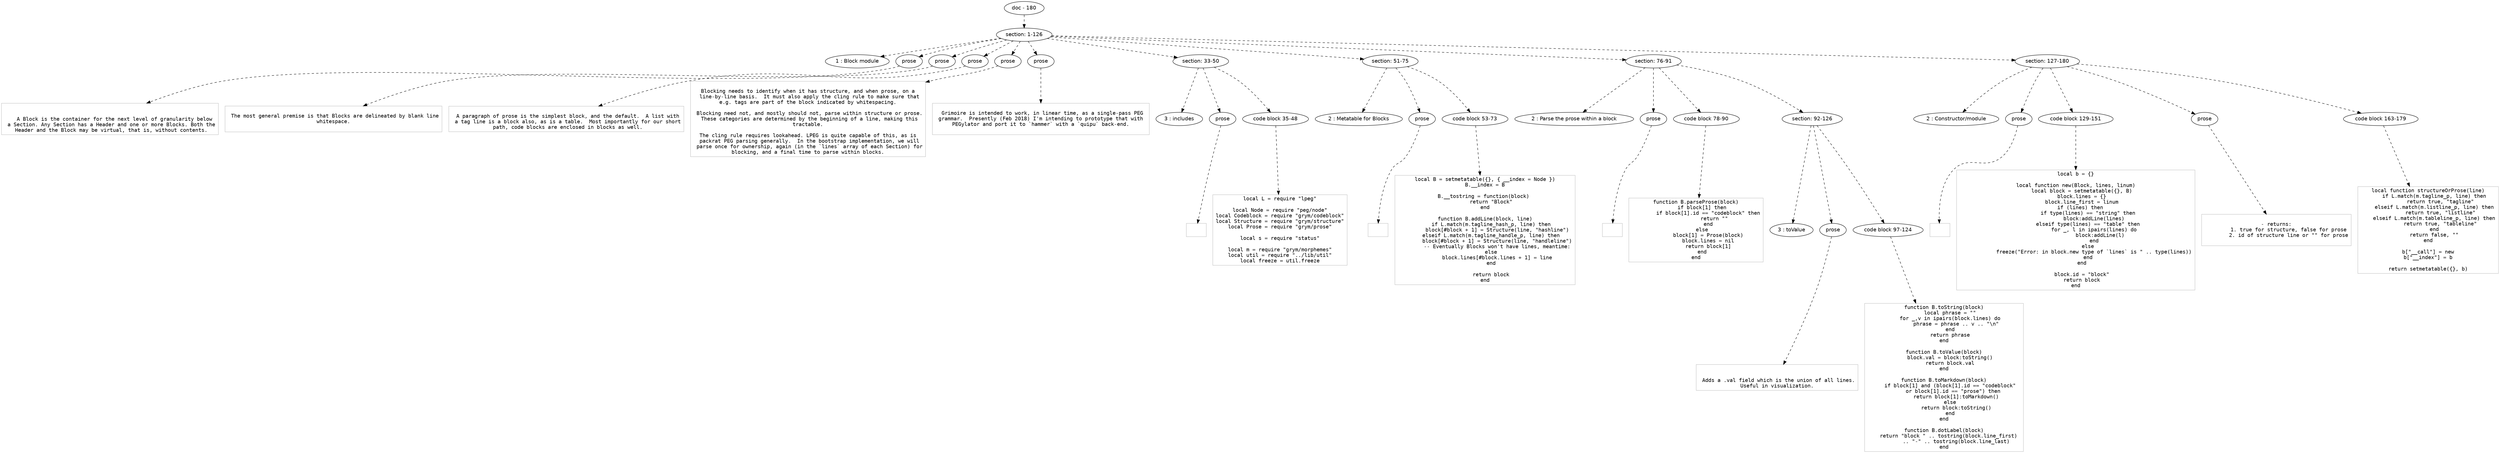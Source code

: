digraph hierarchy {

node [fontname=Helvetica]
edge [style=dashed]

doc_0 [label="doc - 180"]


doc_0 -> { section_1}
{rank=same; section_1}

section_1 [label="section: 1-126"]


section_1 -> { header_2 prose_3 prose_4 prose_5 prose_6 prose_7 section_8 section_9 section_10 section_11}
{rank=same; header_2 prose_3 prose_4 prose_5 prose_6 prose_7 section_8 section_9 section_10 section_11}

header_2 [label="1 : Block module"]

prose_3 [label="prose"]

prose_4 [label="prose"]

prose_5 [label="prose"]

prose_6 [label="prose"]

prose_7 [label="prose"]

section_8 [label="section: 33-50"]

section_9 [label="section: 51-75"]

section_10 [label="section: 76-91"]

section_11 [label="section: 127-180"]


prose_3 -> leaf_12
leaf_12  [color=Gray,shape=rectangle,fontname=Inconsolata,label="

   A Block is the container for the next level of granularity below
 a Section. Any Section has a Header and one or more Blocks. Both the
 Header and the Block may be virtual, that is, without contents.
"]
prose_4 -> leaf_13
leaf_13  [color=Gray,shape=rectangle,fontname=Inconsolata,label="
 The most general premise is that Blocks are delineated by blank line
 whitespace. 

"]
prose_5 -> leaf_14
leaf_14  [color=Gray,shape=rectangle,fontname=Inconsolata,label="
 A paragraph of prose is the simplest block, and the default.  A list with
 a tag line is a block also, as is a table.  Most importantly for our short
 path, code blocks are enclosed in blocks as well.
"]
prose_6 -> leaf_15
leaf_15  [color=Gray,shape=rectangle,fontname=Inconsolata,label="
 Blocking needs to identify when it has structure, and when prose, on a 
 line-by-line basis.  It must also apply the cling rule to make sure that
 e.g. tags are part of the block indicated by whitespacing. 
 
 Blocking need not, and mostly should not, parse within structure or prose.
 These categories are determined by the beginning of a line, making this
 tractable. 
 
 The cling rule requires lookahead. LPEG is quite capable of this, as is 
 packrat PEG parsing generally.  In the bootstrap implementation, we will
 parse once for ownership, again (in the `lines` array of each Section) for
 blocking, and a final time to parse within blocks. 
"]
prose_7 -> leaf_16
leaf_16  [color=Gray,shape=rectangle,fontname=Inconsolata,label="
 Grimoire is intended to work, in linear time, as a single-pass PEG
 grammar.  Presently (Feb 2018) I'm intending to prototype that with 
 PEGylator and port it to `hammer` with a `quipu` back-end. 

"]
section_8 -> { header_17 prose_18 codeblock_19}
{rank=same; header_17 prose_18 codeblock_19}

header_17 [label="3 : includes"]

prose_18 [label="prose"]

codeblock_19 [label="code block 35-48"]


prose_18 -> leaf_20
leaf_20  [color=Gray,shape=rectangle,fontname=Inconsolata,label="
"]
codeblock_19 -> leaf_21
leaf_21  [color=Gray,shape=rectangle,fontname=Inconsolata,label="local L = require \"lpeg\"

local Node = require \"peg/node\"
local Codeblock = require \"grym/codeblock\"
local Structure = require \"grym/structure\"
local Prose = require \"grym/prose\"

local s = require \"status\"

local m = require \"grym/morphemes\"
local util = require \"../lib/util\"
local freeze = util.freeze"]
section_9 -> { header_22 prose_23 codeblock_24}
{rank=same; header_22 prose_23 codeblock_24}

header_22 [label="2 : Metatable for Blocks"]

prose_23 [label="prose"]

codeblock_24 [label="code block 53-73"]


prose_23 -> leaf_25
leaf_25  [color=Gray,shape=rectangle,fontname=Inconsolata,label="
"]
codeblock_24 -> leaf_26
leaf_26  [color=Gray,shape=rectangle,fontname=Inconsolata,label="local B = setmetatable({}, { __index = Node })
B.__index = B

B.__tostring = function(block) 
    return \"Block\"
end

function B.addLine(block, line)
    if L.match(m.tagline_hash_p, line) then
        block[#block + 1] = Structure(line, \"hashline\")
    elseif L.match(m.tagline_handle_p, line) then
        block[#block + 1] = Structure(line, \"handleline\")
        -- Eventually Blocks won't have lines, meantime:
    else
        block.lines[#block.lines + 1] = line
    end

    return block
end"]
section_10 -> { header_27 prose_28 codeblock_29 section_30}
{rank=same; header_27 prose_28 codeblock_29 section_30}

header_27 [label="2 : Parse the prose within a block"]

prose_28 [label="prose"]

codeblock_29 [label="code block 78-90"]

section_30 [label="section: 92-126"]


prose_28 -> leaf_31
leaf_31  [color=Gray,shape=rectangle,fontname=Inconsolata,label="
"]
codeblock_29 -> leaf_32
leaf_32  [color=Gray,shape=rectangle,fontname=Inconsolata,label="function B.parseProse(block)
    if block[1] then
        if block[1].id == \"codeblock\" then
            return \"\"
        end
    else
        block[1] = Prose(block)
        block.lines = nil
        return block[1]
    end
end"]
section_30 -> { header_33 prose_34 codeblock_35}
{rank=same; header_33 prose_34 codeblock_35}

header_33 [label="3 : toValue"]

prose_34 [label="prose"]

codeblock_35 [label="code block 97-124"]


prose_34 -> leaf_36
leaf_36  [color=Gray,shape=rectangle,fontname=Inconsolata,label="

 Adds a .val field which is the union of all lines.
 Useful in visualization. 
"]
codeblock_35 -> leaf_37
leaf_37  [color=Gray,shape=rectangle,fontname=Inconsolata,label="function B.toString(block)
    local phrase = \"\"
    for _,v in ipairs(block.lines) do
        phrase = phrase .. v .. \"\\n\"
    end
    return phrase
end

function B.toValue(block)
    block.val = block:toString()
    return block.val
end

function B.toMarkdown(block)
    if block[1] and (block[1].id == \"codeblock\"
      or block[1].id == \"prose\") then
        return block[1]:toMarkdown()
    else
        return block:toString()
    end
end

function B.dotLabel(block)
    return \"block \" .. tostring(block.line_first) 
        .. \"-\" .. tostring(block.line_last)
end"]
section_11 -> { header_38 prose_39 codeblock_40 prose_41 codeblock_42}
{rank=same; header_38 prose_39 codeblock_40 prose_41 codeblock_42}

header_38 [label="2 : Constructor/module"]

prose_39 [label="prose"]

codeblock_40 [label="code block 129-151"]

prose_41 [label="prose"]

codeblock_42 [label="code block 163-179"]


prose_39 -> leaf_43
leaf_43  [color=Gray,shape=rectangle,fontname=Inconsolata,label="
"]
codeblock_40 -> leaf_44
leaf_44  [color=Gray,shape=rectangle,fontname=Inconsolata,label="local b = {}

local function new(Block, lines, linum)
    local block = setmetatable({}, B)
    block.lines = {}
    block.line_first = linum
    if (lines) then 
        if type(lines) == \"string\" then
            block:addLine(lines)
        elseif type(lines) == \"table\" then
            for _, l in ipairs(lines) do
                block:addLine(l)
            end
        else
            freeze(\"Error: in block.new type of `lines` is \" .. type(lines))
        end
    end

    block.id = \"block\"
    return block
end"]
prose_41 -> leaf_45
leaf_45  [color=Gray,shape=rectangle,fontname=Inconsolata,label="
 - returns: 
        1. true for structure, false for prose
        2. id of structure line or \"\" for prose

"]
codeblock_42 -> leaf_46
leaf_46  [color=Gray,shape=rectangle,fontname=Inconsolata,label="local function structureOrProse(line)
    if L.match(m.tagline_p, line) then
        return true, \"tagline\"
    elseif L.match(m.listline_p, line) then
        return true, \"listline\"
    elseif L.match(m.tableline_p, line) then
        return true, \"tableline\"
    end
    return false, \"\"
end

b[\"__call\"] = new
b[\"__index\"] = b

return setmetatable({}, b)"]

}
